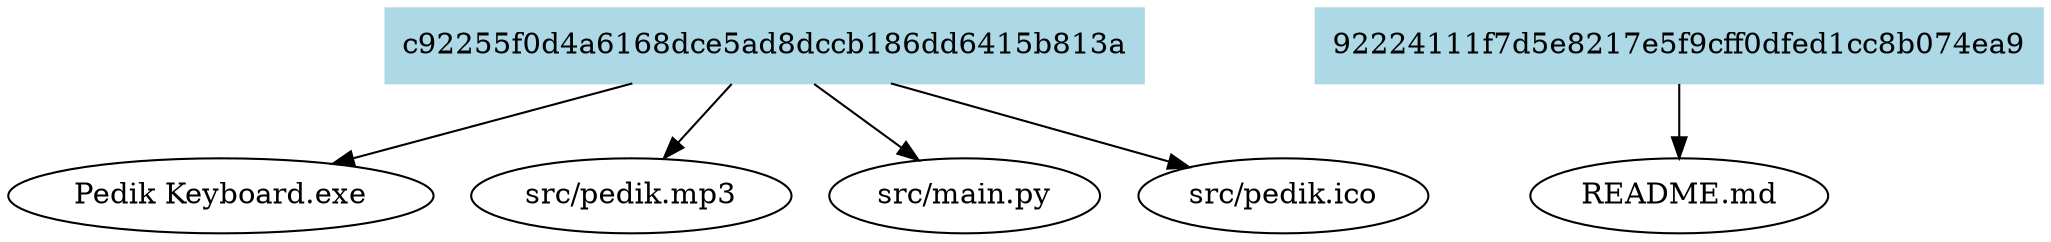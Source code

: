 digraph G {
    "c92255f0d4a6168dce5ad8dccb186dd6415b813a" [shape=box, style=filled, color=lightblue]
    "Pedik Keyboard.exe" [shape=ellipse]
    "c92255f0d4a6168dce5ad8dccb186dd6415b813a" -> "Pedik Keyboard.exe"
    "src/pedik.mp3" [shape=ellipse]
    "c92255f0d4a6168dce5ad8dccb186dd6415b813a" -> "src/pedik.mp3"
    "src/main.py" [shape=ellipse]
    "c92255f0d4a6168dce5ad8dccb186dd6415b813a" -> "src/main.py"
    "src/pedik.ico" [shape=ellipse]
    "c92255f0d4a6168dce5ad8dccb186dd6415b813a" -> "src/pedik.ico"
    "92224111f7d5e8217e5f9cff0dfed1cc8b074ea9" [shape=box, style=filled, color=lightblue]
    "README.md" [shape=ellipse]
    "92224111f7d5e8217e5f9cff0dfed1cc8b074ea9" -> "README.md"
}